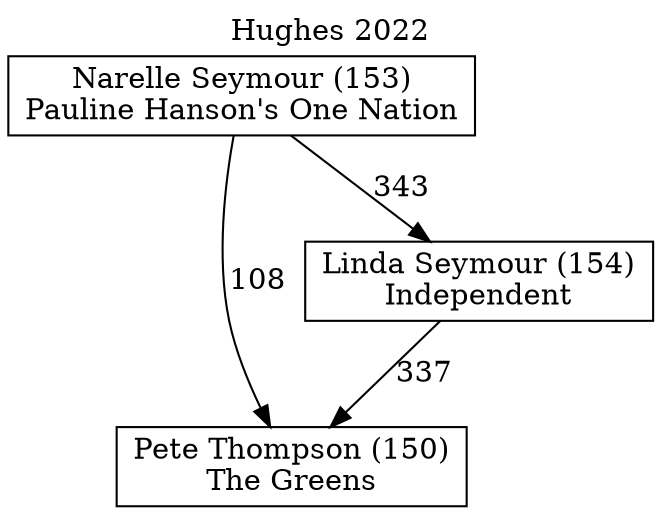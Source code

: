 // House preference flow
digraph "Pete Thompson (150)_Hughes_2022" {
	graph [label="Hughes 2022" labelloc=t]
	node [shape=box]
	"Pete Thompson (150)" [label="Pete Thompson (150)
The Greens"]
	"Linda Seymour (154)" [label="Linda Seymour (154)
Independent"]
	"Narelle Seymour (153)" [label="Narelle Seymour (153)
Pauline Hanson's One Nation"]
	"Pete Thompson (150)" [label="Pete Thompson (150)
The Greens"]
	"Narelle Seymour (153)" [label="Narelle Seymour (153)
Pauline Hanson's One Nation"]
	"Narelle Seymour (153)" [label="Narelle Seymour (153)
Pauline Hanson's One Nation"]
	"Linda Seymour (154)" [label="Linda Seymour (154)
Independent"]
	"Narelle Seymour (153)" [label="Narelle Seymour (153)
Pauline Hanson's One Nation"]
	"Narelle Seymour (153)" [label="Narelle Seymour (153)
Pauline Hanson's One Nation"]
	"Linda Seymour (154)" -> "Pete Thompson (150)" [label=337]
	"Narelle Seymour (153)" -> "Linda Seymour (154)" [label=343]
	"Narelle Seymour (153)" -> "Pete Thompson (150)" [label=108]
}
